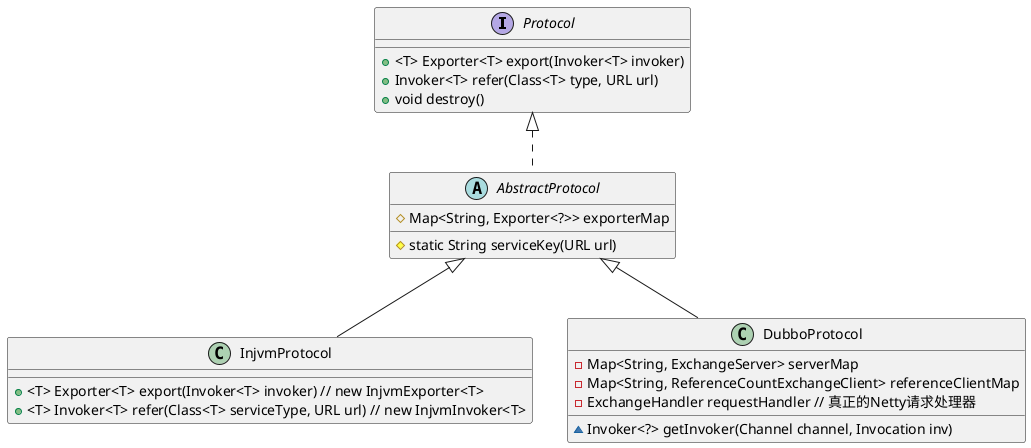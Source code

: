 @startuml

interface Protocol {
    + <T> Exporter<T> export(Invoker<T> invoker)
    + Invoker<T> refer(Class<T> type, URL url)
    + void destroy()
}

abstract class AbstractProtocol implements Protocol {
    # Map<String, Exporter<?>> exporterMap
    # static String serviceKey(URL url)
}

class InjvmProtocol extends AbstractProtocol {
    + <T> Exporter<T> export(Invoker<T> invoker) // new InjvmExporter<T>
    + <T> Invoker<T> refer(Class<T> serviceType, URL url) // new InjvmInvoker<T>
}

class DubboProtocol extends AbstractProtocol {
    - Map<String, ExchangeServer> serverMap
    - Map<String, ReferenceCountExchangeClient> referenceClientMap
    - ExchangeHandler requestHandler // 真正的Netty请求处理器
    ~ Invoker<?> getInvoker(Channel channel, Invocation inv)
}

@enduml
